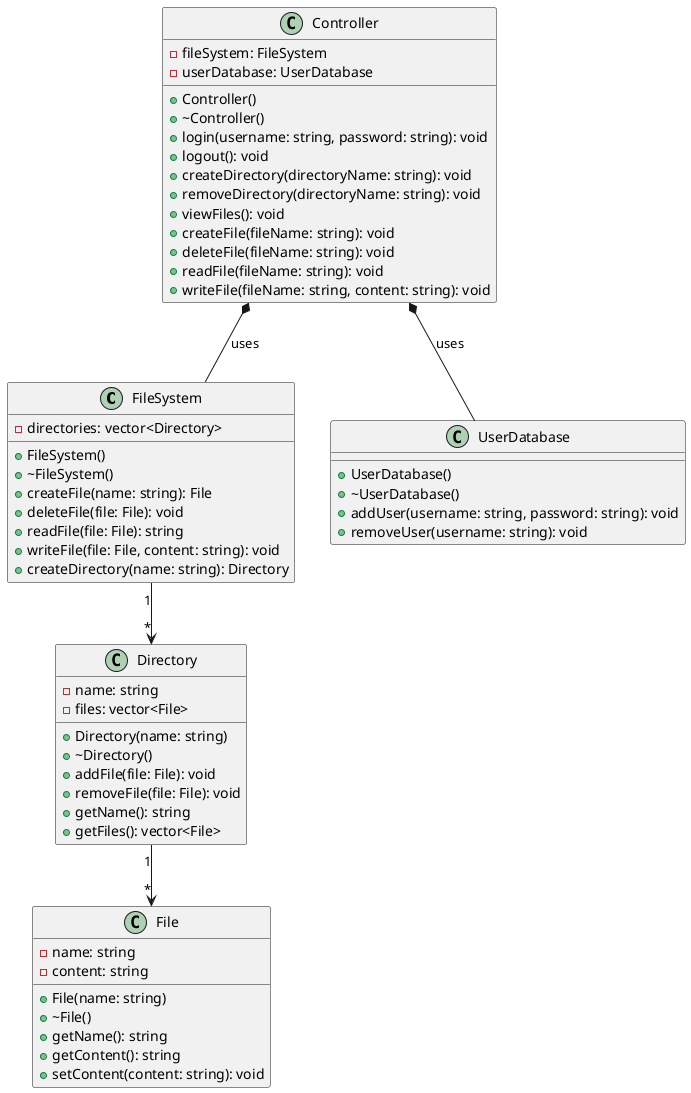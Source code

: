 @startuml

class FileSystem {
    - directories: vector<Directory>
    + FileSystem()
    + ~FileSystem()
    + createFile(name: string): File
    + deleteFile(file: File): void
    + readFile(file: File): string
    + writeFile(file: File, content: string): void
    + createDirectory(name: string): Directory
}

class Directory {
    - name: string
    - files: vector<File>
    + Directory(name: string)
    + ~Directory()
    + addFile(file: File): void
    + removeFile(file: File): void
    + getName(): string
    + getFiles(): vector<File>
}

class File {
    - name: string
    - content: string
    + File(name: string)
    + ~File()
    + getName(): string
    + getContent(): string
    + setContent(content: string): void
}

class UserDatabase {
    + UserDatabase()
    + ~UserDatabase()
    + addUser(username: string, password: string): void
    + removeUser(username: string): void
}

class Controller {
    - fileSystem: FileSystem
    - userDatabase: UserDatabase
    + Controller()
    + ~Controller()
    + login(username: string, password: string): void
    + logout(): void
    + createDirectory(directoryName: string): void
    + removeDirectory(directoryName: string): void
    + viewFiles(): void
    + createFile(fileName: string): void
    + deleteFile(fileName: string): void
    + readFile(fileName: string): void
    + writeFile(fileName: string, content: string): void
}

FileSystem "1" --> "*" Directory
Directory "1" --> "*" File
Controller *-- FileSystem : uses
Controller *-- UserDatabase : uses

@enduml
